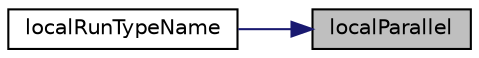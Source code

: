 digraph "localParallel"
{
 // LATEX_PDF_SIZE
  edge [fontname="Helvetica",fontsize="10",labelfontname="Helvetica",labelfontsize="10"];
  node [fontname="Helvetica",fontsize="10",shape=record];
  rankdir="RL";
  Node1 [label="localParallel",height=0.2,width=0.4,color="black", fillcolor="grey75", style="filled", fontcolor="black",tooltip=" "];
  Node1 -> Node2 [dir="back",color="midnightblue",fontsize="10",style="solid",fontname="Helvetica"];
  Node2 [label="localRunTypeName",height=0.2,width=0.4,color="black", fillcolor="white", style="filled",URL="$classpFlow_1_1localProcessors.html#ae5754dd1a49ce45c66102f0eab2b6999",tooltip=" "];
}

